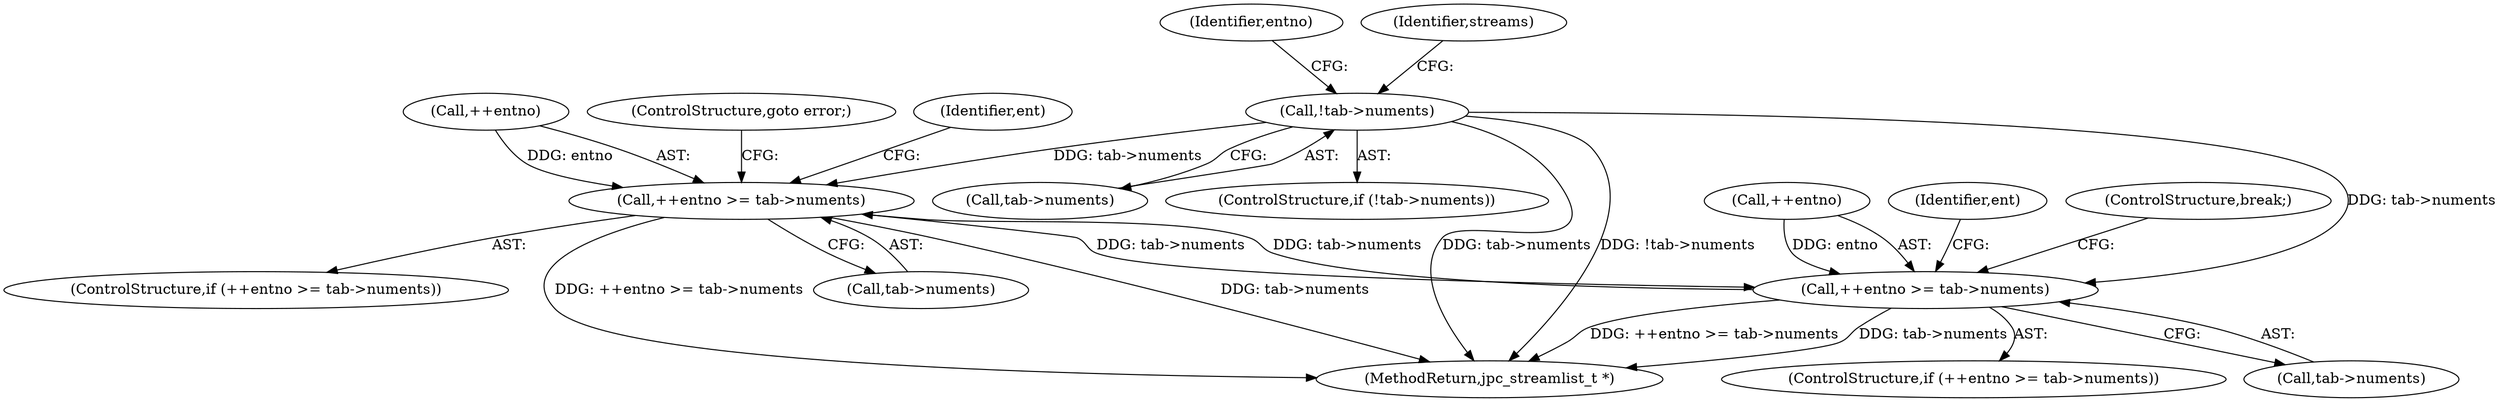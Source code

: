 digraph "0_jasper_d42b2388f7f8e0332c846675133acea151fc557a_37@pointer" {
"1000121" [label="(Call,!tab->numents)"];
"1000210" [label="(Call,++entno >= tab->numents)"];
"1000265" [label="(Call,++entno >= tab->numents)"];
"1000122" [label="(Call,tab->numents)"];
"1000300" [label="(MethodReturn,jpc_streamlist_t *)"];
"1000213" [label="(Call,tab->numents)"];
"1000217" [label="(ControlStructure,goto error;)"];
"1000268" [label="(Call,tab->numents)"];
"1000219" [label="(Identifier,ent)"];
"1000266" [label="(Call,++entno)"];
"1000210" [label="(Call,++entno >= tab->numents)"];
"1000274" [label="(Identifier,ent)"];
"1000264" [label="(ControlStructure,if (++entno >= tab->numents))"];
"1000121" [label="(Call,!tab->numents)"];
"1000129" [label="(Identifier,entno)"];
"1000209" [label="(ControlStructure,if (++entno >= tab->numents))"];
"1000120" [label="(ControlStructure,if (!tab->numents))"];
"1000211" [label="(Call,++entno)"];
"1000272" [label="(ControlStructure,break;)"];
"1000265" [label="(Call,++entno >= tab->numents)"];
"1000127" [label="(Identifier,streams)"];
"1000121" -> "1000120"  [label="AST: "];
"1000121" -> "1000122"  [label="CFG: "];
"1000122" -> "1000121"  [label="AST: "];
"1000127" -> "1000121"  [label="CFG: "];
"1000129" -> "1000121"  [label="CFG: "];
"1000121" -> "1000300"  [label="DDG: !tab->numents"];
"1000121" -> "1000300"  [label="DDG: tab->numents"];
"1000121" -> "1000210"  [label="DDG: tab->numents"];
"1000121" -> "1000265"  [label="DDG: tab->numents"];
"1000210" -> "1000209"  [label="AST: "];
"1000210" -> "1000213"  [label="CFG: "];
"1000211" -> "1000210"  [label="AST: "];
"1000213" -> "1000210"  [label="AST: "];
"1000217" -> "1000210"  [label="CFG: "];
"1000219" -> "1000210"  [label="CFG: "];
"1000210" -> "1000300"  [label="DDG: ++entno >= tab->numents"];
"1000210" -> "1000300"  [label="DDG: tab->numents"];
"1000211" -> "1000210"  [label="DDG: entno"];
"1000265" -> "1000210"  [label="DDG: tab->numents"];
"1000210" -> "1000265"  [label="DDG: tab->numents"];
"1000265" -> "1000264"  [label="AST: "];
"1000265" -> "1000268"  [label="CFG: "];
"1000266" -> "1000265"  [label="AST: "];
"1000268" -> "1000265"  [label="AST: "];
"1000272" -> "1000265"  [label="CFG: "];
"1000274" -> "1000265"  [label="CFG: "];
"1000265" -> "1000300"  [label="DDG: ++entno >= tab->numents"];
"1000265" -> "1000300"  [label="DDG: tab->numents"];
"1000266" -> "1000265"  [label="DDG: entno"];
}
